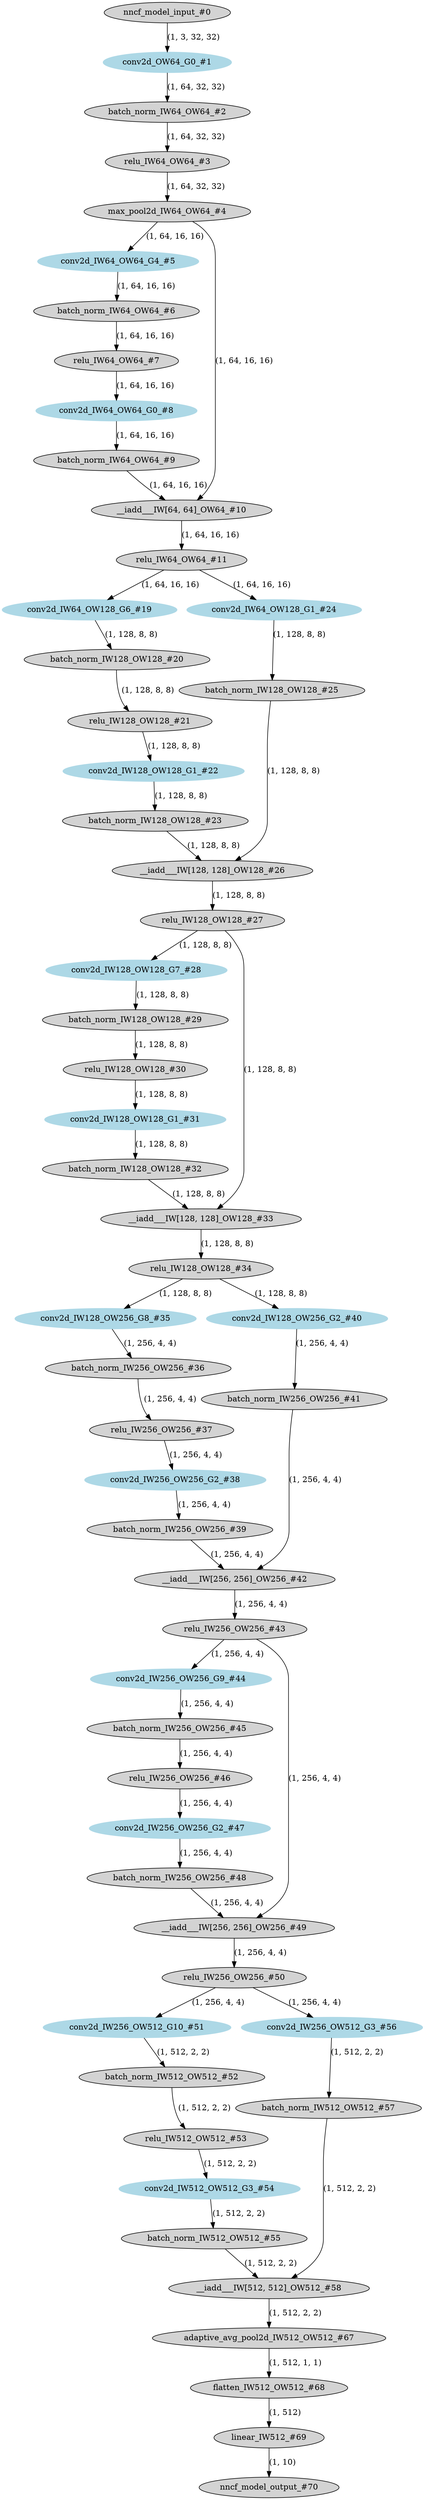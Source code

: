 strict digraph  {
"0 /nncf_model_input_0" [id=0, label="nncf_model_input_#0", style=filled, type=nncf_model_input];
"1 ResNet/NNCFConv2d[conv1]/conv2d_0" [color=lightblue, id=1, label="conv2d_OW64_G0_#1", style=filled, type=conv2d];
"2 ResNet/NNCFBatchNorm2d[bn1]/batch_norm_0" [id=2, label="batch_norm_IW64_OW64_#2", style=filled, type=batch_norm];
"3 ResNet/relu_0" [id=3, label="relu_IW64_OW64_#3", style=filled, type=relu];
"4 ResNet/MaxPool2d[maxpool]/max_pool2d_0" [id=4, label="max_pool2d_IW64_OW64_#4", style=filled, type=max_pool2d];
"5 ResNet/Sequential[layer1]/BasicBlock[0]/NNCFConv2d[conv1]/conv2d_0" [color=lightblue, id=5, label="conv2d_IW64_OW64_G4_#5", style=filled, type=conv2d];
"6 ResNet/Sequential[layer1]/BasicBlock[0]/NNCFBatchNorm2d[bn1]/batch_norm_0" [id=6, label="batch_norm_IW64_OW64_#6", style=filled, type=batch_norm];
"7 ResNet/Sequential[layer1]/BasicBlock[0]/relu_0" [id=7, label="relu_IW64_OW64_#7", style=filled, type=relu];
"8 ResNet/Sequential[layer1]/BasicBlock[0]/NNCFConv2d[conv2]/conv2d_0" [color=lightblue, id=8, label="conv2d_IW64_OW64_G0_#8", style=filled, type=conv2d];
"9 ResNet/Sequential[layer1]/BasicBlock[0]/NNCFBatchNorm2d[bn2]/batch_norm_0" [id=9, label="batch_norm_IW64_OW64_#9", style=filled, type=batch_norm];
"10 ResNet/Sequential[layer1]/BasicBlock[0]/__iadd___0" [id=10, label="__iadd___IW[64, 64]_OW64_#10", style=filled, type=__iadd__];
"11 ResNet/Sequential[layer1]/BasicBlock[0]/relu_1" [id=11, label="relu_IW64_OW64_#11", style=filled, type=relu];
"12 ResNet/Sequential[layer2]/BasicBlock[0]/NNCFConv2d[conv1]/conv2d_0" [color=lightblue, id=12, label="conv2d_IW64_OW128_G6_#19", style=filled, type=conv2d];
"13 ResNet/Sequential[layer2]/BasicBlock[0]/NNCFBatchNorm2d[bn1]/batch_norm_0" [id=13, label="batch_norm_IW128_OW128_#20", style=filled, type=batch_norm];
"14 ResNet/Sequential[layer2]/BasicBlock[0]/relu_0" [id=14, label="relu_IW128_OW128_#21", style=filled, type=relu];
"15 ResNet/Sequential[layer2]/BasicBlock[0]/NNCFConv2d[conv2]/conv2d_0" [color=lightblue, id=15, label="conv2d_IW128_OW128_G1_#22", style=filled, type=conv2d];
"16 ResNet/Sequential[layer2]/BasicBlock[0]/NNCFBatchNorm2d[bn2]/batch_norm_0" [id=16, label="batch_norm_IW128_OW128_#23", style=filled, type=batch_norm];
"17 ResNet/Sequential[layer2]/BasicBlock[0]/Sequential[shortcut]/NNCFConv2d[0]/conv2d_0" [color=lightblue, id=17, label="conv2d_IW64_OW128_G1_#24", style=filled, type=conv2d];
"18 ResNet/Sequential[layer2]/BasicBlock[0]/Sequential[shortcut]/NNCFBatchNorm2d[1]/batch_norm_0" [id=18, label="batch_norm_IW128_OW128_#25", style=filled, type=batch_norm];
"19 ResNet/Sequential[layer2]/BasicBlock[0]/__iadd___0" [id=19, label="__iadd___IW[128, 128]_OW128_#26", style=filled, type=__iadd__];
"20 ResNet/Sequential[layer2]/BasicBlock[0]/relu_1" [id=20, label="relu_IW128_OW128_#27", style=filled, type=relu];
"21 ResNet/Sequential[layer2]/BasicBlock[1]/NNCFConv2d[conv1]/conv2d_0" [color=lightblue, id=21, label="conv2d_IW128_OW128_G7_#28", style=filled, type=conv2d];
"22 ResNet/Sequential[layer2]/BasicBlock[1]/NNCFBatchNorm2d[bn1]/batch_norm_0" [id=22, label="batch_norm_IW128_OW128_#29", style=filled, type=batch_norm];
"23 ResNet/Sequential[layer2]/BasicBlock[1]/relu_0" [id=23, label="relu_IW128_OW128_#30", style=filled, type=relu];
"24 ResNet/Sequential[layer2]/BasicBlock[1]/NNCFConv2d[conv2]/conv2d_0" [color=lightblue, id=24, label="conv2d_IW128_OW128_G1_#31", style=filled, type=conv2d];
"25 ResNet/Sequential[layer2]/BasicBlock[1]/NNCFBatchNorm2d[bn2]/batch_norm_0" [id=25, label="batch_norm_IW128_OW128_#32", style=filled, type=batch_norm];
"26 ResNet/Sequential[layer2]/BasicBlock[1]/__iadd___0" [id=26, label="__iadd___IW[128, 128]_OW128_#33", style=filled, type=__iadd__];
"27 ResNet/Sequential[layer2]/BasicBlock[1]/relu_1" [id=27, label="relu_IW128_OW128_#34", style=filled, type=relu];
"28 ResNet/Sequential[layer3]/BasicBlock[0]/NNCFConv2d[conv1]/conv2d_0" [color=lightblue, id=28, label="conv2d_IW128_OW256_G8_#35", style=filled, type=conv2d];
"29 ResNet/Sequential[layer3]/BasicBlock[0]/NNCFBatchNorm2d[bn1]/batch_norm_0" [id=29, label="batch_norm_IW256_OW256_#36", style=filled, type=batch_norm];
"30 ResNet/Sequential[layer3]/BasicBlock[0]/relu_0" [id=30, label="relu_IW256_OW256_#37", style=filled, type=relu];
"31 ResNet/Sequential[layer3]/BasicBlock[0]/NNCFConv2d[conv2]/conv2d_0" [color=lightblue, id=31, label="conv2d_IW256_OW256_G2_#38", style=filled, type=conv2d];
"32 ResNet/Sequential[layer3]/BasicBlock[0]/NNCFBatchNorm2d[bn2]/batch_norm_0" [id=32, label="batch_norm_IW256_OW256_#39", style=filled, type=batch_norm];
"33 ResNet/Sequential[layer3]/BasicBlock[0]/Sequential[shortcut]/NNCFConv2d[0]/conv2d_0" [color=lightblue, id=33, label="conv2d_IW128_OW256_G2_#40", style=filled, type=conv2d];
"34 ResNet/Sequential[layer3]/BasicBlock[0]/Sequential[shortcut]/NNCFBatchNorm2d[1]/batch_norm_0" [id=34, label="batch_norm_IW256_OW256_#41", style=filled, type=batch_norm];
"35 ResNet/Sequential[layer3]/BasicBlock[0]/__iadd___0" [id=35, label="__iadd___IW[256, 256]_OW256_#42", style=filled, type=__iadd__];
"36 ResNet/Sequential[layer3]/BasicBlock[0]/relu_1" [id=36, label="relu_IW256_OW256_#43", style=filled, type=relu];
"37 ResNet/Sequential[layer3]/BasicBlock[1]/NNCFConv2d[conv1]/conv2d_0" [color=lightblue, id=37, label="conv2d_IW256_OW256_G9_#44", style=filled, type=conv2d];
"38 ResNet/Sequential[layer3]/BasicBlock[1]/NNCFBatchNorm2d[bn1]/batch_norm_0" [id=38, label="batch_norm_IW256_OW256_#45", style=filled, type=batch_norm];
"39 ResNet/Sequential[layer3]/BasicBlock[1]/relu_0" [id=39, label="relu_IW256_OW256_#46", style=filled, type=relu];
"40 ResNet/Sequential[layer3]/BasicBlock[1]/NNCFConv2d[conv2]/conv2d_0" [color=lightblue, id=40, label="conv2d_IW256_OW256_G2_#47", style=filled, type=conv2d];
"41 ResNet/Sequential[layer3]/BasicBlock[1]/NNCFBatchNorm2d[bn2]/batch_norm_0" [id=41, label="batch_norm_IW256_OW256_#48", style=filled, type=batch_norm];
"42 ResNet/Sequential[layer3]/BasicBlock[1]/__iadd___0" [id=42, label="__iadd___IW[256, 256]_OW256_#49", style=filled, type=__iadd__];
"43 ResNet/Sequential[layer3]/BasicBlock[1]/relu_1" [id=43, label="relu_IW256_OW256_#50", style=filled, type=relu];
"44 ResNet/Sequential[layer4]/BasicBlock[0]/NNCFConv2d[conv1]/conv2d_0" [color=lightblue, id=44, label="conv2d_IW256_OW512_G10_#51", style=filled, type=conv2d];
"45 ResNet/Sequential[layer4]/BasicBlock[0]/NNCFBatchNorm2d[bn1]/batch_norm_0" [id=45, label="batch_norm_IW512_OW512_#52", style=filled, type=batch_norm];
"46 ResNet/Sequential[layer4]/BasicBlock[0]/relu_0" [id=46, label="relu_IW512_OW512_#53", style=filled, type=relu];
"47 ResNet/Sequential[layer4]/BasicBlock[0]/NNCFConv2d[conv2]/conv2d_0" [color=lightblue, id=47, label="conv2d_IW512_OW512_G3_#54", style=filled, type=conv2d];
"48 ResNet/Sequential[layer4]/BasicBlock[0]/NNCFBatchNorm2d[bn2]/batch_norm_0" [id=48, label="batch_norm_IW512_OW512_#55", style=filled, type=batch_norm];
"49 ResNet/Sequential[layer4]/BasicBlock[0]/Sequential[shortcut]/NNCFConv2d[0]/conv2d_0" [color=lightblue, id=49, label="conv2d_IW256_OW512_G3_#56", style=filled, type=conv2d];
"50 ResNet/Sequential[layer4]/BasicBlock[0]/Sequential[shortcut]/NNCFBatchNorm2d[1]/batch_norm_0" [id=50, label="batch_norm_IW512_OW512_#57", style=filled, type=batch_norm];
"51 ResNet/Sequential[layer4]/BasicBlock[0]/__iadd___0" [id=51, label="__iadd___IW[512, 512]_OW512_#58", style=filled, type=__iadd__];
"52 ResNet/AdaptiveAvgPool2d[avgpool]/adaptive_avg_pool2d_0" [id=52, label="adaptive_avg_pool2d_IW512_OW512_#67", style=filled, type=adaptive_avg_pool2d];
"53 ResNet/flatten_0" [id=53, label="flatten_IW512_OW512_#68", style=filled, type=flatten];
"54 ResNet/NNCFLinear[linear]/linear_0" [id=54, label="linear_IW512_#69", style=filled, type=linear];
"55 /nncf_model_output_0" [id=55, label="nncf_model_output_#70", style=filled, type=nncf_model_output];
"0 /nncf_model_input_0" -> "1 ResNet/NNCFConv2d[conv1]/conv2d_0"  [label="(1, 3, 32, 32)", style=solid];
"1 ResNet/NNCFConv2d[conv1]/conv2d_0" -> "2 ResNet/NNCFBatchNorm2d[bn1]/batch_norm_0"  [label="(1, 64, 32, 32)", style=solid];
"2 ResNet/NNCFBatchNorm2d[bn1]/batch_norm_0" -> "3 ResNet/relu_0"  [label="(1, 64, 32, 32)", style=solid];
"3 ResNet/relu_0" -> "4 ResNet/MaxPool2d[maxpool]/max_pool2d_0"  [label="(1, 64, 32, 32)", style=solid];
"4 ResNet/MaxPool2d[maxpool]/max_pool2d_0" -> "5 ResNet/Sequential[layer1]/BasicBlock[0]/NNCFConv2d[conv1]/conv2d_0"  [label="(1, 64, 16, 16)", style=solid];
"5 ResNet/Sequential[layer1]/BasicBlock[0]/NNCFConv2d[conv1]/conv2d_0" -> "6 ResNet/Sequential[layer1]/BasicBlock[0]/NNCFBatchNorm2d[bn1]/batch_norm_0"  [label="(1, 64, 16, 16)", style=solid];
"6 ResNet/Sequential[layer1]/BasicBlock[0]/NNCFBatchNorm2d[bn1]/batch_norm_0" -> "7 ResNet/Sequential[layer1]/BasicBlock[0]/relu_0"  [label="(1, 64, 16, 16)", style=solid];
"7 ResNet/Sequential[layer1]/BasicBlock[0]/relu_0" -> "8 ResNet/Sequential[layer1]/BasicBlock[0]/NNCFConv2d[conv2]/conv2d_0"  [label="(1, 64, 16, 16)", style=solid];
"8 ResNet/Sequential[layer1]/BasicBlock[0]/NNCFConv2d[conv2]/conv2d_0" -> "9 ResNet/Sequential[layer1]/BasicBlock[0]/NNCFBatchNorm2d[bn2]/batch_norm_0"  [label="(1, 64, 16, 16)", style=solid];
"4 ResNet/MaxPool2d[maxpool]/max_pool2d_0" -> "10 ResNet/Sequential[layer1]/BasicBlock[0]/__iadd___0"  [label="(1, 64, 16, 16)", style=solid];
"9 ResNet/Sequential[layer1]/BasicBlock[0]/NNCFBatchNorm2d[bn2]/batch_norm_0" -> "10 ResNet/Sequential[layer1]/BasicBlock[0]/__iadd___0"  [label="(1, 64, 16, 16)", style=solid];
"10 ResNet/Sequential[layer1]/BasicBlock[0]/__iadd___0" -> "11 ResNet/Sequential[layer1]/BasicBlock[0]/relu_1"  [label="(1, 64, 16, 16)", style=solid];
"11 ResNet/Sequential[layer1]/BasicBlock[0]/relu_1" -> "12 ResNet/Sequential[layer2]/BasicBlock[0]/NNCFConv2d[conv1]/conv2d_0"  [label="(1, 64, 16, 16)", style=solid];
"11 ResNet/Sequential[layer1]/BasicBlock[0]/relu_1" -> "17 ResNet/Sequential[layer2]/BasicBlock[0]/Sequential[shortcut]/NNCFConv2d[0]/conv2d_0"  [label="(1, 64, 16, 16)", style=solid];
"12 ResNet/Sequential[layer2]/BasicBlock[0]/NNCFConv2d[conv1]/conv2d_0" -> "13 ResNet/Sequential[layer2]/BasicBlock[0]/NNCFBatchNorm2d[bn1]/batch_norm_0"  [label="(1, 128, 8, 8)", style=solid];
"13 ResNet/Sequential[layer2]/BasicBlock[0]/NNCFBatchNorm2d[bn1]/batch_norm_0" -> "14 ResNet/Sequential[layer2]/BasicBlock[0]/relu_0"  [label="(1, 128, 8, 8)", style=solid];
"14 ResNet/Sequential[layer2]/BasicBlock[0]/relu_0" -> "15 ResNet/Sequential[layer2]/BasicBlock[0]/NNCFConv2d[conv2]/conv2d_0"  [label="(1, 128, 8, 8)", style=solid];
"15 ResNet/Sequential[layer2]/BasicBlock[0]/NNCFConv2d[conv2]/conv2d_0" -> "16 ResNet/Sequential[layer2]/BasicBlock[0]/NNCFBatchNorm2d[bn2]/batch_norm_0"  [label="(1, 128, 8, 8)", style=solid];
"16 ResNet/Sequential[layer2]/BasicBlock[0]/NNCFBatchNorm2d[bn2]/batch_norm_0" -> "19 ResNet/Sequential[layer2]/BasicBlock[0]/__iadd___0"  [label="(1, 128, 8, 8)", style=solid];
"17 ResNet/Sequential[layer2]/BasicBlock[0]/Sequential[shortcut]/NNCFConv2d[0]/conv2d_0" -> "18 ResNet/Sequential[layer2]/BasicBlock[0]/Sequential[shortcut]/NNCFBatchNorm2d[1]/batch_norm_0"  [label="(1, 128, 8, 8)", style=solid];
"18 ResNet/Sequential[layer2]/BasicBlock[0]/Sequential[shortcut]/NNCFBatchNorm2d[1]/batch_norm_0" -> "19 ResNet/Sequential[layer2]/BasicBlock[0]/__iadd___0"  [label="(1, 128, 8, 8)", style=solid];
"19 ResNet/Sequential[layer2]/BasicBlock[0]/__iadd___0" -> "20 ResNet/Sequential[layer2]/BasicBlock[0]/relu_1"  [label="(1, 128, 8, 8)", style=solid];
"20 ResNet/Sequential[layer2]/BasicBlock[0]/relu_1" -> "21 ResNet/Sequential[layer2]/BasicBlock[1]/NNCFConv2d[conv1]/conv2d_0"  [label="(1, 128, 8, 8)", style=solid];
"20 ResNet/Sequential[layer2]/BasicBlock[0]/relu_1" -> "26 ResNet/Sequential[layer2]/BasicBlock[1]/__iadd___0"  [label="(1, 128, 8, 8)", style=solid];
"21 ResNet/Sequential[layer2]/BasicBlock[1]/NNCFConv2d[conv1]/conv2d_0" -> "22 ResNet/Sequential[layer2]/BasicBlock[1]/NNCFBatchNorm2d[bn1]/batch_norm_0"  [label="(1, 128, 8, 8)", style=solid];
"22 ResNet/Sequential[layer2]/BasicBlock[1]/NNCFBatchNorm2d[bn1]/batch_norm_0" -> "23 ResNet/Sequential[layer2]/BasicBlock[1]/relu_0"  [label="(1, 128, 8, 8)", style=solid];
"23 ResNet/Sequential[layer2]/BasicBlock[1]/relu_0" -> "24 ResNet/Sequential[layer2]/BasicBlock[1]/NNCFConv2d[conv2]/conv2d_0"  [label="(1, 128, 8, 8)", style=solid];
"24 ResNet/Sequential[layer2]/BasicBlock[1]/NNCFConv2d[conv2]/conv2d_0" -> "25 ResNet/Sequential[layer2]/BasicBlock[1]/NNCFBatchNorm2d[bn2]/batch_norm_0"  [label="(1, 128, 8, 8)", style=solid];
"25 ResNet/Sequential[layer2]/BasicBlock[1]/NNCFBatchNorm2d[bn2]/batch_norm_0" -> "26 ResNet/Sequential[layer2]/BasicBlock[1]/__iadd___0"  [label="(1, 128, 8, 8)", style=solid];
"26 ResNet/Sequential[layer2]/BasicBlock[1]/__iadd___0" -> "27 ResNet/Sequential[layer2]/BasicBlock[1]/relu_1"  [label="(1, 128, 8, 8)", style=solid];
"27 ResNet/Sequential[layer2]/BasicBlock[1]/relu_1" -> "28 ResNet/Sequential[layer3]/BasicBlock[0]/NNCFConv2d[conv1]/conv2d_0"  [label="(1, 128, 8, 8)", style=solid];
"27 ResNet/Sequential[layer2]/BasicBlock[1]/relu_1" -> "33 ResNet/Sequential[layer3]/BasicBlock[0]/Sequential[shortcut]/NNCFConv2d[0]/conv2d_0"  [label="(1, 128, 8, 8)", style=solid];
"28 ResNet/Sequential[layer3]/BasicBlock[0]/NNCFConv2d[conv1]/conv2d_0" -> "29 ResNet/Sequential[layer3]/BasicBlock[0]/NNCFBatchNorm2d[bn1]/batch_norm_0"  [label="(1, 256, 4, 4)", style=solid];
"29 ResNet/Sequential[layer3]/BasicBlock[0]/NNCFBatchNorm2d[bn1]/batch_norm_0" -> "30 ResNet/Sequential[layer3]/BasicBlock[0]/relu_0"  [label="(1, 256, 4, 4)", style=solid];
"30 ResNet/Sequential[layer3]/BasicBlock[0]/relu_0" -> "31 ResNet/Sequential[layer3]/BasicBlock[0]/NNCFConv2d[conv2]/conv2d_0"  [label="(1, 256, 4, 4)", style=solid];
"31 ResNet/Sequential[layer3]/BasicBlock[0]/NNCFConv2d[conv2]/conv2d_0" -> "32 ResNet/Sequential[layer3]/BasicBlock[0]/NNCFBatchNorm2d[bn2]/batch_norm_0"  [label="(1, 256, 4, 4)", style=solid];
"32 ResNet/Sequential[layer3]/BasicBlock[0]/NNCFBatchNorm2d[bn2]/batch_norm_0" -> "35 ResNet/Sequential[layer3]/BasicBlock[0]/__iadd___0"  [label="(1, 256, 4, 4)", style=solid];
"33 ResNet/Sequential[layer3]/BasicBlock[0]/Sequential[shortcut]/NNCFConv2d[0]/conv2d_0" -> "34 ResNet/Sequential[layer3]/BasicBlock[0]/Sequential[shortcut]/NNCFBatchNorm2d[1]/batch_norm_0"  [label="(1, 256, 4, 4)", style=solid];
"34 ResNet/Sequential[layer3]/BasicBlock[0]/Sequential[shortcut]/NNCFBatchNorm2d[1]/batch_norm_0" -> "35 ResNet/Sequential[layer3]/BasicBlock[0]/__iadd___0"  [label="(1, 256, 4, 4)", style=solid];
"35 ResNet/Sequential[layer3]/BasicBlock[0]/__iadd___0" -> "36 ResNet/Sequential[layer3]/BasicBlock[0]/relu_1"  [label="(1, 256, 4, 4)", style=solid];
"36 ResNet/Sequential[layer3]/BasicBlock[0]/relu_1" -> "37 ResNet/Sequential[layer3]/BasicBlock[1]/NNCFConv2d[conv1]/conv2d_0"  [label="(1, 256, 4, 4)", style=solid];
"36 ResNet/Sequential[layer3]/BasicBlock[0]/relu_1" -> "42 ResNet/Sequential[layer3]/BasicBlock[1]/__iadd___0"  [label="(1, 256, 4, 4)", style=solid];
"37 ResNet/Sequential[layer3]/BasicBlock[1]/NNCFConv2d[conv1]/conv2d_0" -> "38 ResNet/Sequential[layer3]/BasicBlock[1]/NNCFBatchNorm2d[bn1]/batch_norm_0"  [label="(1, 256, 4, 4)", style=solid];
"38 ResNet/Sequential[layer3]/BasicBlock[1]/NNCFBatchNorm2d[bn1]/batch_norm_0" -> "39 ResNet/Sequential[layer3]/BasicBlock[1]/relu_0"  [label="(1, 256, 4, 4)", style=solid];
"39 ResNet/Sequential[layer3]/BasicBlock[1]/relu_0" -> "40 ResNet/Sequential[layer3]/BasicBlock[1]/NNCFConv2d[conv2]/conv2d_0"  [label="(1, 256, 4, 4)", style=solid];
"40 ResNet/Sequential[layer3]/BasicBlock[1]/NNCFConv2d[conv2]/conv2d_0" -> "41 ResNet/Sequential[layer3]/BasicBlock[1]/NNCFBatchNorm2d[bn2]/batch_norm_0"  [label="(1, 256, 4, 4)", style=solid];
"41 ResNet/Sequential[layer3]/BasicBlock[1]/NNCFBatchNorm2d[bn2]/batch_norm_0" -> "42 ResNet/Sequential[layer3]/BasicBlock[1]/__iadd___0"  [label="(1, 256, 4, 4)", style=solid];
"42 ResNet/Sequential[layer3]/BasicBlock[1]/__iadd___0" -> "43 ResNet/Sequential[layer3]/BasicBlock[1]/relu_1"  [label="(1, 256, 4, 4)", style=solid];
"43 ResNet/Sequential[layer3]/BasicBlock[1]/relu_1" -> "44 ResNet/Sequential[layer4]/BasicBlock[0]/NNCFConv2d[conv1]/conv2d_0"  [label="(1, 256, 4, 4)", style=solid];
"43 ResNet/Sequential[layer3]/BasicBlock[1]/relu_1" -> "49 ResNet/Sequential[layer4]/BasicBlock[0]/Sequential[shortcut]/NNCFConv2d[0]/conv2d_0"  [label="(1, 256, 4, 4)", style=solid];
"44 ResNet/Sequential[layer4]/BasicBlock[0]/NNCFConv2d[conv1]/conv2d_0" -> "45 ResNet/Sequential[layer4]/BasicBlock[0]/NNCFBatchNorm2d[bn1]/batch_norm_0"  [label="(1, 512, 2, 2)", style=solid];
"45 ResNet/Sequential[layer4]/BasicBlock[0]/NNCFBatchNorm2d[bn1]/batch_norm_0" -> "46 ResNet/Sequential[layer4]/BasicBlock[0]/relu_0"  [label="(1, 512, 2, 2)", style=solid];
"46 ResNet/Sequential[layer4]/BasicBlock[0]/relu_0" -> "47 ResNet/Sequential[layer4]/BasicBlock[0]/NNCFConv2d[conv2]/conv2d_0"  [label="(1, 512, 2, 2)", style=solid];
"47 ResNet/Sequential[layer4]/BasicBlock[0]/NNCFConv2d[conv2]/conv2d_0" -> "48 ResNet/Sequential[layer4]/BasicBlock[0]/NNCFBatchNorm2d[bn2]/batch_norm_0"  [label="(1, 512, 2, 2)", style=solid];
"48 ResNet/Sequential[layer4]/BasicBlock[0]/NNCFBatchNorm2d[bn2]/batch_norm_0" -> "51 ResNet/Sequential[layer4]/BasicBlock[0]/__iadd___0"  [label="(1, 512, 2, 2)", style=solid];
"49 ResNet/Sequential[layer4]/BasicBlock[0]/Sequential[shortcut]/NNCFConv2d[0]/conv2d_0" -> "50 ResNet/Sequential[layer4]/BasicBlock[0]/Sequential[shortcut]/NNCFBatchNorm2d[1]/batch_norm_0"  [label="(1, 512, 2, 2)", style=solid];
"50 ResNet/Sequential[layer4]/BasicBlock[0]/Sequential[shortcut]/NNCFBatchNorm2d[1]/batch_norm_0" -> "51 ResNet/Sequential[layer4]/BasicBlock[0]/__iadd___0"  [label="(1, 512, 2, 2)", style=solid];
"51 ResNet/Sequential[layer4]/BasicBlock[0]/__iadd___0" -> "52 ResNet/AdaptiveAvgPool2d[avgpool]/adaptive_avg_pool2d_0"  [label="(1, 512, 2, 2)", style=solid];
"52 ResNet/AdaptiveAvgPool2d[avgpool]/adaptive_avg_pool2d_0" -> "53 ResNet/flatten_0"  [label="(1, 512, 1, 1)", style=solid];
"53 ResNet/flatten_0" -> "54 ResNet/NNCFLinear[linear]/linear_0"  [label="(1, 512)", style=solid];
"54 ResNet/NNCFLinear[linear]/linear_0" -> "55 /nncf_model_output_0"  [label="(1, 10)", style=solid];
}

